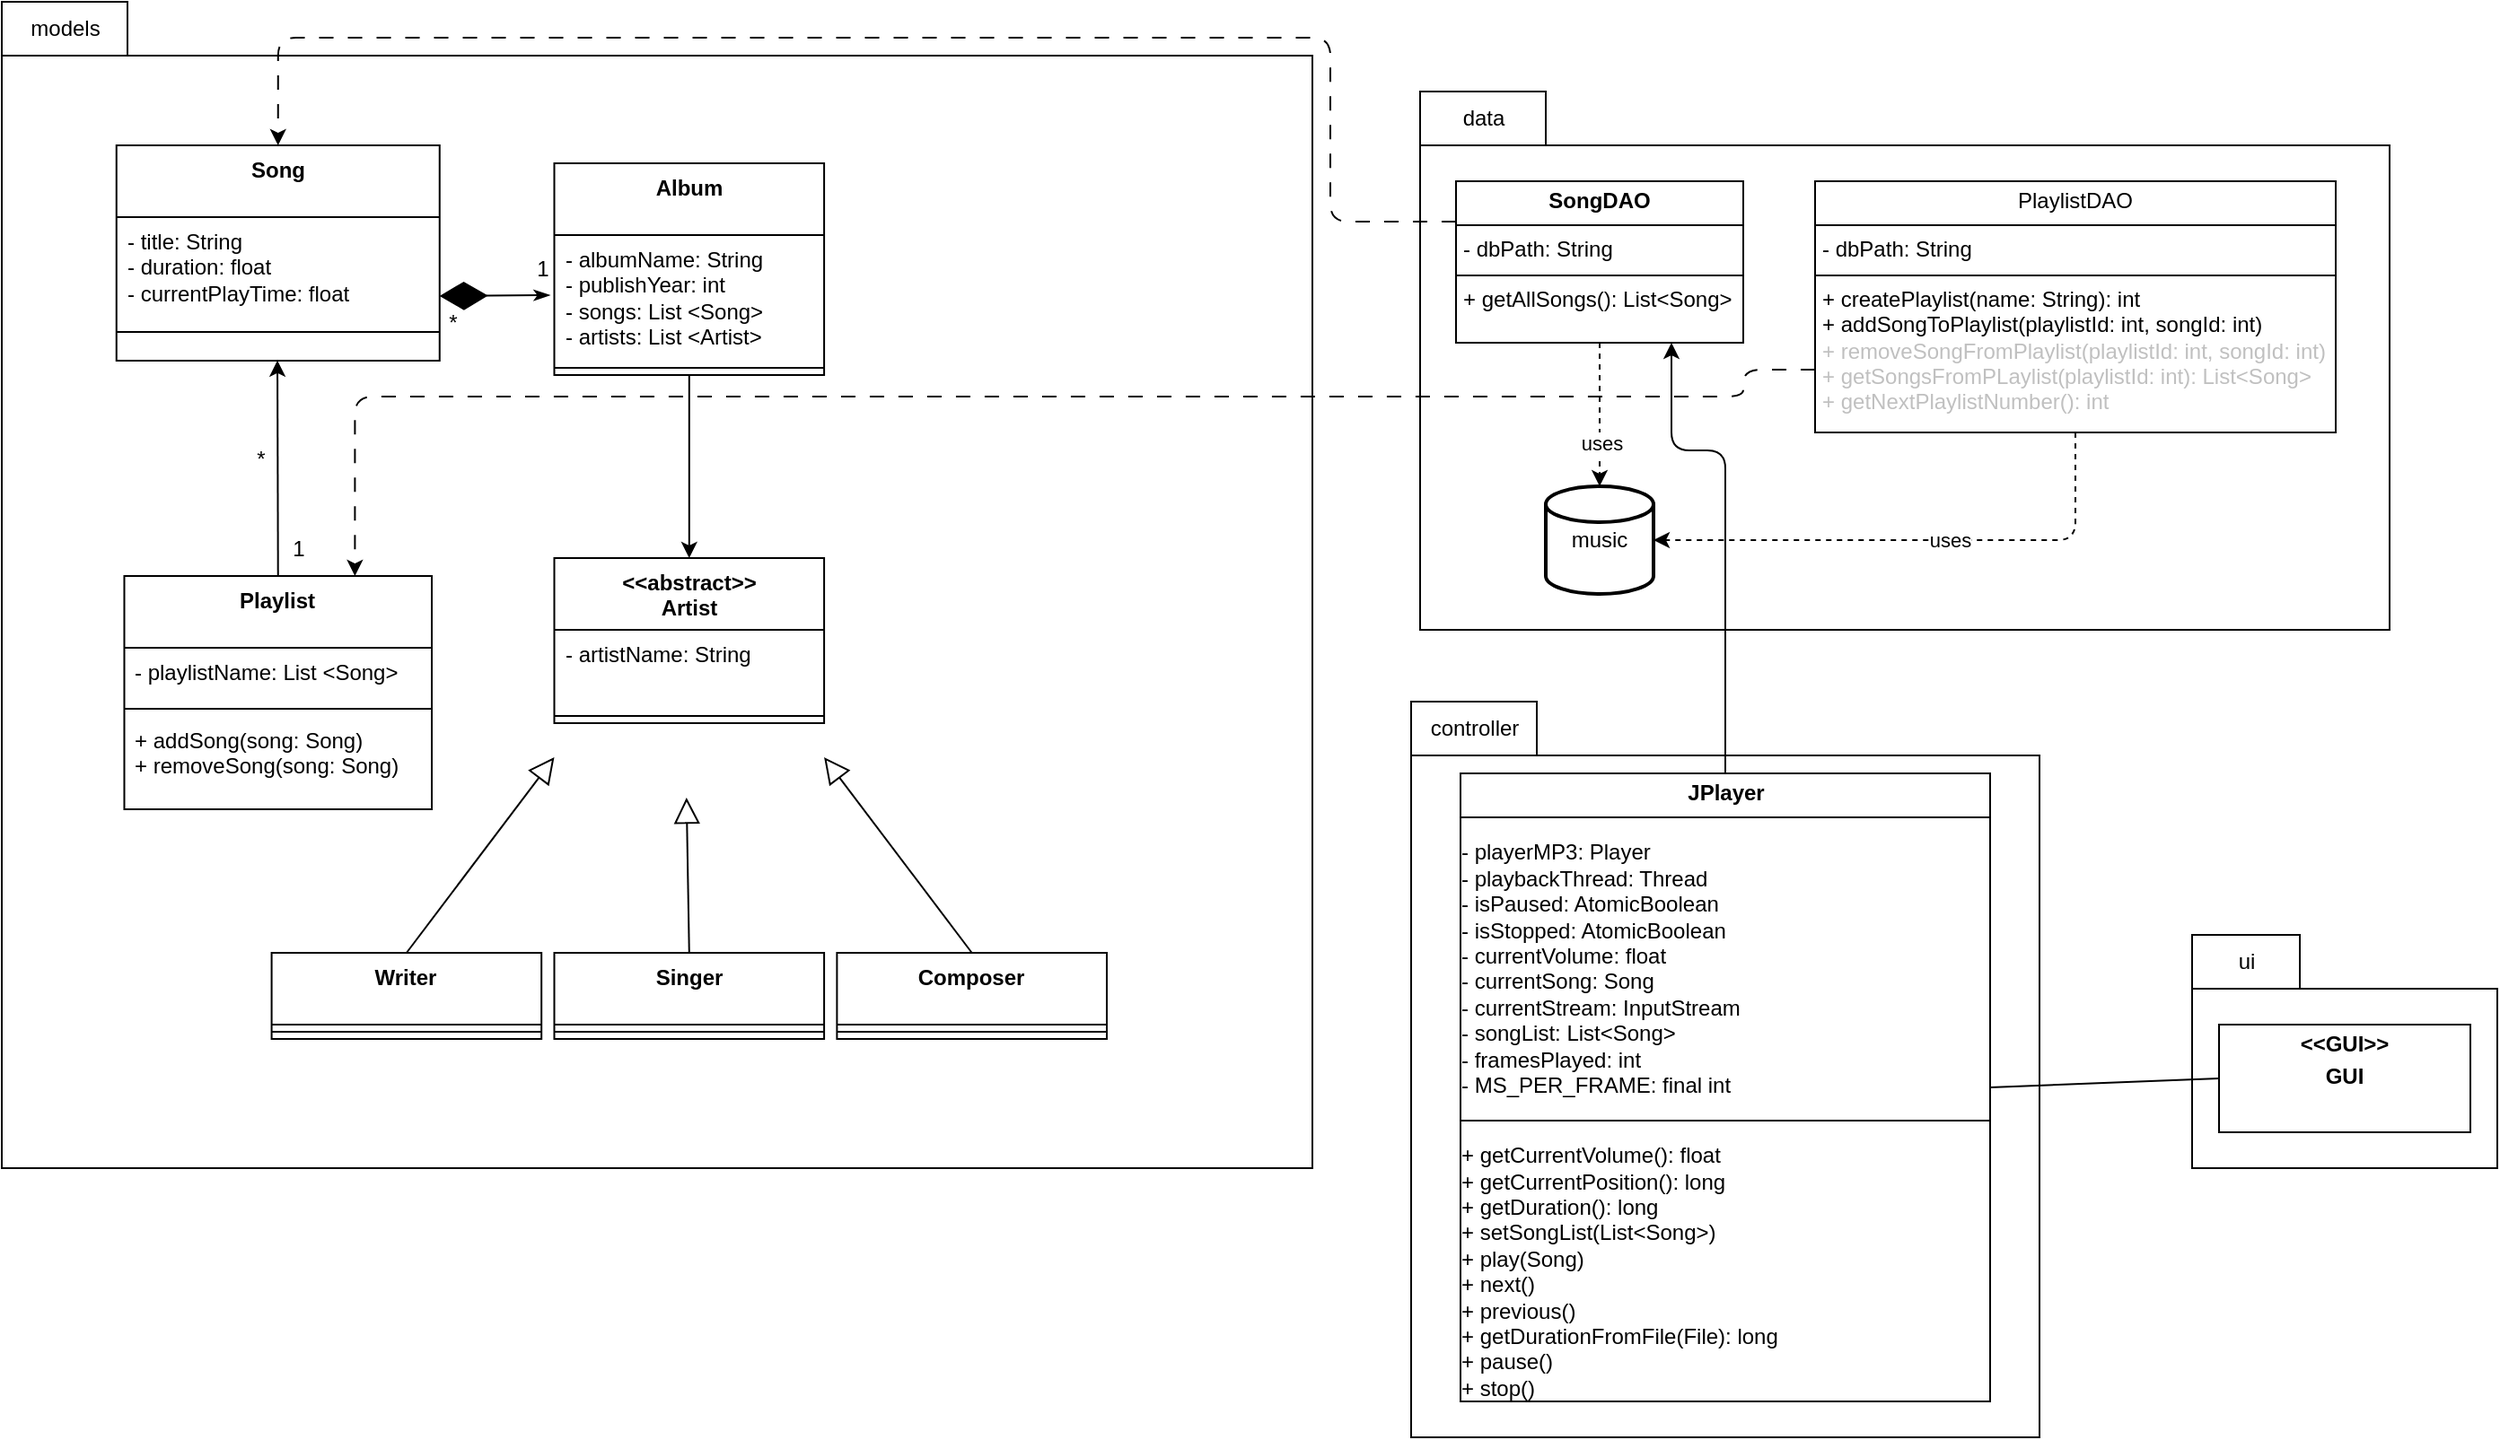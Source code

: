 <mxfile>
    <diagram id="-sP7Vog0kfrc2KqKxCqc" name="Page-1">
        <mxGraphModel dx="1760" dy="970" grid="1" gridSize="10" guides="1" tooltips="1" connect="1" arrows="1" fold="1" page="1" pageScale="1" pageWidth="850" pageHeight="1100" math="0" shadow="0">
            <root>
                <mxCell id="0"/>
                <mxCell id="1" parent="0"/>
                <mxCell id="9" value="" style="group" parent="1" vertex="1" connectable="0">
                    <mxGeometry x="60" y="40" width="730" height="650" as="geometry"/>
                </mxCell>
                <mxCell id="6" value="" style="shape=folder;fontStyle=1;spacingTop=10;tabWidth=70;tabHeight=30;tabPosition=left;html=1;whiteSpace=wrap;" parent="9" vertex="1">
                    <mxGeometry width="730" height="650" as="geometry"/>
                </mxCell>
                <mxCell id="8" value="models" style="text;html=1;align=center;verticalAlign=middle;resizable=0;points=[];autosize=1;strokeColor=none;fillColor=none;" parent="9" vertex="1">
                    <mxGeometry width="70" height="30" as="geometry"/>
                </mxCell>
                <mxCell id="17" value="&lt;div&gt;Song&lt;/div&gt;" style="swimlane;fontStyle=1;align=center;verticalAlign=top;childLayout=stackLayout;horizontal=1;startSize=40;horizontalStack=0;resizeParent=1;resizeParentMax=0;resizeLast=0;collapsible=1;marginBottom=0;whiteSpace=wrap;html=1;" parent="9" vertex="1">
                    <mxGeometry x="63.875" y="80" width="180" height="120" as="geometry">
                        <mxRectangle x="550" y="190" width="110" height="40" as="alternateBounds"/>
                    </mxGeometry>
                </mxCell>
                <mxCell id="18" value="- title: String&lt;div&gt;- duration: float&lt;br&gt;&lt;div&gt;- currentPlayTime: float&lt;br&gt;&lt;/div&gt;&lt;/div&gt;" style="text;strokeColor=none;fillColor=none;align=left;verticalAlign=top;spacingLeft=4;spacingRight=4;overflow=hidden;rotatable=0;points=[[0,0.5],[1,0.5]];portConstraint=eastwest;whiteSpace=wrap;html=1;" parent="17" vertex="1">
                    <mxGeometry y="40" width="180" height="60" as="geometry"/>
                </mxCell>
                <mxCell id="19" value="" style="line;strokeWidth=1;fillColor=none;align=left;verticalAlign=middle;spacingTop=-1;spacingLeft=3;spacingRight=3;rotatable=0;labelPosition=right;points=[];portConstraint=eastwest;strokeColor=inherit;" parent="17" vertex="1">
                    <mxGeometry y="100" width="180" height="8" as="geometry"/>
                </mxCell>
                <mxCell id="20" value="&lt;div&gt;&lt;br&gt;&lt;/div&gt;" style="text;strokeColor=none;fillColor=none;align=left;verticalAlign=top;spacingLeft=4;spacingRight=4;overflow=hidden;rotatable=0;points=[[0,0.5],[1,0.5]];portConstraint=eastwest;whiteSpace=wrap;html=1;" parent="17" vertex="1">
                    <mxGeometry y="108" width="180" height="12" as="geometry"/>
                </mxCell>
                <mxCell id="38" style="edgeStyle=none;html=1;exitX=0.5;exitY=1;exitDx=0;exitDy=0;entryX=0.5;entryY=0;entryDx=0;entryDy=0;" parent="9" source="10" target="2" edge="1">
                    <mxGeometry relative="1" as="geometry"/>
                </mxCell>
                <mxCell id="10" value="&lt;div&gt;Album&lt;/div&gt;" style="swimlane;fontStyle=1;align=center;verticalAlign=top;childLayout=stackLayout;horizontal=1;startSize=40;horizontalStack=0;resizeParent=1;resizeParentMax=0;resizeLast=0;collapsible=1;marginBottom=0;whiteSpace=wrap;html=1;" parent="9" vertex="1">
                    <mxGeometry x="307.745" y="90" width="150.294" height="118" as="geometry">
                        <mxRectangle x="550" y="190" width="110" height="40" as="alternateBounds"/>
                    </mxGeometry>
                </mxCell>
                <mxCell id="11" value="&lt;font style=&quot;color: light-dark(rgb(0, 0, 0), rgb(255, 255, 255));&quot;&gt;- albumName: String&lt;/font&gt;&lt;div&gt;&lt;font style=&quot;color: light-dark(rgb(0, 0, 0), rgb(255, 255, 255));&quot;&gt;- publishYear: int&lt;br&gt;&lt;/font&gt;&lt;div&gt;&lt;font style=&quot;color: light-dark(rgb(0, 0, 0), rgb(255, 255, 255));&quot;&gt;- songs: List &amp;lt;Song&amp;gt;&lt;/font&gt;&lt;/div&gt;&lt;div&gt;- artists: List &amp;lt;Artist&amp;gt;&lt;/div&gt;&lt;/div&gt;" style="text;strokeColor=none;fillColor=none;align=left;verticalAlign=top;spacingLeft=4;spacingRight=4;overflow=hidden;rotatable=0;points=[[0,0.5],[1,0.5]];portConstraint=eastwest;whiteSpace=wrap;html=1;" parent="10" vertex="1">
                    <mxGeometry y="40" width="150.294" height="70" as="geometry"/>
                </mxCell>
                <mxCell id="12" value="" style="line;strokeWidth=1;fillColor=none;align=left;verticalAlign=middle;spacingTop=-1;spacingLeft=3;spacingRight=3;rotatable=0;labelPosition=right;points=[];portConstraint=eastwest;strokeColor=inherit;" parent="10" vertex="1">
                    <mxGeometry y="110" width="150.294" height="8" as="geometry"/>
                </mxCell>
                <mxCell id="26" value="" style="endArrow=diamondThin;endFill=1;endSize=24;html=1;exitX=0.635;exitY=0.983;exitDx=0;exitDy=0;entryX=1.006;entryY=1.054;entryDx=0;entryDy=0;entryPerimeter=0;startArrow=classicThin;startFill=1;exitPerimeter=0;" parent="9" source="32" edge="1">
                    <mxGeometry width="160" relative="1" as="geometry">
                        <mxPoint x="306.665" y="124.68" as="sourcePoint"/>
                        <mxPoint x="243.875" y="164.0" as="targetPoint"/>
                    </mxGeometry>
                </mxCell>
                <mxCell id="32" value="1" style="text;html=1;align=center;verticalAlign=middle;resizable=0;points=[];autosize=1;strokeColor=none;fillColor=none;" parent="9" vertex="1">
                    <mxGeometry x="286.275" y="134" width="30" height="30" as="geometry"/>
                </mxCell>
                <mxCell id="33" value="*" style="text;html=1;align=center;verticalAlign=middle;resizable=0;points=[];autosize=1;strokeColor=none;fillColor=none;" parent="9" vertex="1">
                    <mxGeometry x="236.176" y="164" width="30" height="30" as="geometry"/>
                </mxCell>
                <mxCell id="22" value="&lt;div&gt;Playlist&lt;/div&gt;" style="swimlane;fontStyle=1;align=center;verticalAlign=top;childLayout=stackLayout;horizontal=1;startSize=40;horizontalStack=0;resizeParent=1;resizeParentMax=0;resizeLast=0;collapsible=1;marginBottom=0;whiteSpace=wrap;html=1;" parent="9" vertex="1">
                    <mxGeometry x="68.24" y="320" width="171.27" height="130" as="geometry">
                        <mxRectangle x="550" y="190" width="110" height="40" as="alternateBounds"/>
                    </mxGeometry>
                </mxCell>
                <mxCell id="23" value="- playlistName: List &amp;lt;Song&amp;gt;&lt;div&gt;&lt;br&gt;&lt;/div&gt;" style="text;strokeColor=none;fillColor=none;align=left;verticalAlign=top;spacingLeft=4;spacingRight=4;overflow=hidden;rotatable=0;points=[[0,0.5],[1,0.5]];portConstraint=eastwest;whiteSpace=wrap;html=1;" parent="22" vertex="1">
                    <mxGeometry y="40" width="171.27" height="30" as="geometry"/>
                </mxCell>
                <mxCell id="24" value="" style="line;strokeWidth=1;fillColor=none;align=left;verticalAlign=middle;spacingTop=-1;spacingLeft=3;spacingRight=3;rotatable=0;labelPosition=right;points=[];portConstraint=eastwest;strokeColor=inherit;" parent="22" vertex="1">
                    <mxGeometry y="70" width="171.27" height="8" as="geometry"/>
                </mxCell>
                <mxCell id="25" value="&lt;div&gt;+ addSong(song: Song)&lt;/div&gt;&lt;div&gt;+ removeSong(song: Song)&lt;/div&gt;" style="text;strokeColor=none;fillColor=none;align=left;verticalAlign=top;spacingLeft=4;spacingRight=4;overflow=hidden;rotatable=0;points=[[0,0.5],[1,0.5]];portConstraint=eastwest;whiteSpace=wrap;html=1;" parent="22" vertex="1">
                    <mxGeometry y="78" width="171.27" height="52" as="geometry"/>
                </mxCell>
                <mxCell id="34" style="edgeStyle=none;html=1;exitX=0.5;exitY=0;exitDx=0;exitDy=0;entryX=0.498;entryY=0.991;entryDx=0;entryDy=0;entryPerimeter=0;" parent="9" source="22" target="20" edge="1">
                    <mxGeometry relative="1" as="geometry"/>
                </mxCell>
                <mxCell id="35" value="1" style="text;html=1;align=center;verticalAlign=middle;resizable=0;points=[];autosize=1;strokeColor=none;fillColor=none;" parent="9" vertex="1">
                    <mxGeometry x="150.294" y="290" width="30" height="30" as="geometry"/>
                </mxCell>
                <mxCell id="36" value="*" style="text;html=1;align=center;verticalAlign=middle;resizable=0;points=[];autosize=1;strokeColor=none;fillColor=none;" parent="9" vertex="1">
                    <mxGeometry x="128.824" y="240" width="30" height="30" as="geometry"/>
                </mxCell>
                <mxCell id="2" value="&lt;div&gt;&amp;lt;&amp;lt;abstract&amp;gt;&amp;gt;&lt;/div&gt;Artist" style="swimlane;fontStyle=1;align=center;verticalAlign=top;childLayout=stackLayout;horizontal=1;startSize=40;horizontalStack=0;resizeParent=1;resizeParentMax=0;resizeLast=0;collapsible=1;marginBottom=0;whiteSpace=wrap;html=1;" parent="9" vertex="1">
                    <mxGeometry x="307.745" y="310" width="150.294" height="92" as="geometry">
                        <mxRectangle x="550" y="190" width="110" height="40" as="alternateBounds"/>
                    </mxGeometry>
                </mxCell>
                <mxCell id="3" value="- artistName: String" style="text;strokeColor=none;fillColor=none;align=left;verticalAlign=top;spacingLeft=4;spacingRight=4;overflow=hidden;rotatable=0;points=[[0,0.5],[1,0.5]];portConstraint=eastwest;whiteSpace=wrap;html=1;" parent="2" vertex="1">
                    <mxGeometry y="40" width="150.294" height="44" as="geometry"/>
                </mxCell>
                <mxCell id="4" value="" style="line;strokeWidth=1;fillColor=none;align=left;verticalAlign=middle;spacingTop=-1;spacingLeft=3;spacingRight=3;rotatable=0;labelPosition=right;points=[];portConstraint=eastwest;strokeColor=inherit;" parent="2" vertex="1">
                    <mxGeometry y="84" width="150.294" height="8" as="geometry"/>
                </mxCell>
                <mxCell id="41" value="&lt;div&gt;Composer&lt;/div&gt;" style="swimlane;fontStyle=1;align=center;verticalAlign=top;childLayout=stackLayout;horizontal=1;startSize=40;horizontalStack=0;resizeParent=1;resizeParentMax=0;resizeLast=0;collapsible=1;marginBottom=0;whiteSpace=wrap;html=1;" parent="9" vertex="1">
                    <mxGeometry x="465.196" y="530" width="150.294" height="48" as="geometry">
                        <mxRectangle x="550" y="190" width="110" height="40" as="alternateBounds"/>
                    </mxGeometry>
                </mxCell>
                <mxCell id="43" value="" style="line;strokeWidth=1;fillColor=none;align=left;verticalAlign=middle;spacingTop=-1;spacingLeft=3;spacingRight=3;rotatable=0;labelPosition=right;points=[];portConstraint=eastwest;strokeColor=inherit;" parent="41" vertex="1">
                    <mxGeometry y="40" width="150.294" height="8" as="geometry"/>
                </mxCell>
                <mxCell id="45" value="&lt;div&gt;Singer&lt;/div&gt;" style="swimlane;fontStyle=1;align=center;verticalAlign=top;childLayout=stackLayout;horizontal=1;startSize=40;horizontalStack=0;resizeParent=1;resizeParentMax=0;resizeLast=0;collapsible=1;marginBottom=0;whiteSpace=wrap;html=1;" parent="9" vertex="1">
                    <mxGeometry x="307.745" y="530" width="150.294" height="48" as="geometry">
                        <mxRectangle x="550" y="190" width="110" height="40" as="alternateBounds"/>
                    </mxGeometry>
                </mxCell>
                <mxCell id="47" value="" style="line;strokeWidth=1;fillColor=none;align=left;verticalAlign=middle;spacingTop=-1;spacingLeft=3;spacingRight=3;rotatable=0;labelPosition=right;points=[];portConstraint=eastwest;strokeColor=inherit;" parent="45" vertex="1">
                    <mxGeometry y="40" width="150.294" height="8" as="geometry"/>
                </mxCell>
                <mxCell id="49" value="&lt;div&gt;Writer&lt;/div&gt;" style="swimlane;fontStyle=1;align=center;verticalAlign=top;childLayout=stackLayout;horizontal=1;startSize=40;horizontalStack=0;resizeParent=1;resizeParentMax=0;resizeLast=0;collapsible=1;marginBottom=0;whiteSpace=wrap;html=1;" parent="9" vertex="1">
                    <mxGeometry x="150.294" y="530" width="150.294" height="48" as="geometry">
                        <mxRectangle x="550" y="190" width="110" height="40" as="alternateBounds"/>
                    </mxGeometry>
                </mxCell>
                <mxCell id="51" value="" style="line;strokeWidth=1;fillColor=none;align=left;verticalAlign=middle;spacingTop=-1;spacingLeft=3;spacingRight=3;rotatable=0;labelPosition=right;points=[];portConstraint=eastwest;strokeColor=inherit;" parent="49" vertex="1">
                    <mxGeometry y="40" width="150.294" height="8" as="geometry"/>
                </mxCell>
                <mxCell id="53" value="" style="endArrow=block;endFill=0;endSize=12;html=1;exitX=0.5;exitY=0;exitDx=0;exitDy=0;entryX=0.49;entryY=1.092;entryDx=0;entryDy=0;entryPerimeter=0;" parent="9" source="45" edge="1">
                    <mxGeometry width="160" relative="1" as="geometry">
                        <mxPoint x="314.902" y="620" as="sourcePoint"/>
                        <mxPoint x="381.389" y="443.496" as="targetPoint"/>
                    </mxGeometry>
                </mxCell>
                <mxCell id="57" value="" style="endArrow=block;endFill=0;endSize=12;html=1;exitX=0.5;exitY=0;exitDx=0;exitDy=0;entryX=0;entryY=0.5;entryDx=0;entryDy=0;" parent="9" source="49" edge="1">
                    <mxGeometry width="160" relative="1" as="geometry">
                        <mxPoint x="390.049" y="540" as="sourcePoint"/>
                        <mxPoint x="307.745" y="421" as="targetPoint"/>
                    </mxGeometry>
                </mxCell>
                <mxCell id="58" value="" style="endArrow=block;endFill=0;endSize=12;html=1;exitX=0.5;exitY=0;exitDx=0;exitDy=0;entryX=1;entryY=0.5;entryDx=0;entryDy=0;" parent="9" source="41" edge="1">
                    <mxGeometry width="160" relative="1" as="geometry">
                        <mxPoint x="318.48" y="590" as="sourcePoint"/>
                        <mxPoint x="458.039" y="421" as="targetPoint"/>
                    </mxGeometry>
                </mxCell>
                <mxCell id="59" value="" style="shape=folder;fontStyle=1;spacingTop=10;tabWidth=70;tabHeight=30;tabPosition=left;html=1;whiteSpace=wrap;" vertex="1" parent="1">
                    <mxGeometry x="850" y="90" width="540" height="300" as="geometry"/>
                </mxCell>
                <mxCell id="61" value="data" style="text;html=1;align=center;verticalAlign=middle;resizable=0;points=[];autosize=1;strokeColor=none;fillColor=none;" vertex="1" parent="1">
                    <mxGeometry x="860" y="90" width="50" height="30" as="geometry"/>
                </mxCell>
                <mxCell id="74" style="edgeStyle=orthogonalEdgeStyle;html=1;exitX=0;exitY=0.25;exitDx=0;exitDy=0;entryX=0.5;entryY=0;entryDx=0;entryDy=0;dashed=1;dashPattern=8 8;" edge="1" parent="1" source="63" target="17">
                    <mxGeometry relative="1" as="geometry">
                        <Array as="points">
                            <mxPoint x="800" y="163"/>
                            <mxPoint x="800" y="60"/>
                            <mxPoint x="214" y="60"/>
                        </Array>
                    </mxGeometry>
                </mxCell>
                <mxCell id="63" value="&lt;p style=&quot;margin:0px;margin-top:4px;text-align:center;&quot;&gt;&lt;b&gt;SongDAO&lt;/b&gt;&lt;/p&gt;&lt;hr size=&quot;1&quot; style=&quot;border-style:solid;&quot;&gt;&lt;p style=&quot;margin:0px;margin-left:4px;&quot;&gt;- dbPath: String&lt;/p&gt;&lt;hr size=&quot;1&quot; style=&quot;border-style:solid;&quot;&gt;&lt;p style=&quot;margin:0px;margin-left:4px;&quot;&gt;+ getAllSongs(): List&amp;lt;Song&amp;gt;&lt;/p&gt;" style="verticalAlign=top;align=left;overflow=fill;html=1;whiteSpace=wrap;" vertex="1" parent="1">
                    <mxGeometry x="870" y="140" width="160" height="90" as="geometry"/>
                </mxCell>
                <mxCell id="75" style="edgeStyle=orthogonalEdgeStyle;html=1;exitX=0;exitY=0.75;exitDx=0;exitDy=0;entryX=0.75;entryY=0;entryDx=0;entryDy=0;dashed=1;dashPattern=8 8;" edge="1" parent="1" source="64" target="22">
                    <mxGeometry relative="1" as="geometry">
                        <Array as="points">
                            <mxPoint x="1030" y="245"/>
                            <mxPoint x="1030" y="260"/>
                            <mxPoint x="257" y="260"/>
                        </Array>
                    </mxGeometry>
                </mxCell>
                <mxCell id="64" value="&lt;p style=&quot;margin:0px;margin-top:4px;text-align:center;&quot;&gt;PlaylistDAO&lt;/p&gt;&lt;hr size=&quot;1&quot; style=&quot;border-style:solid;&quot;&gt;&lt;p style=&quot;margin:0px;margin-left:4px;&quot;&gt;- dbPath: String&lt;/p&gt;&lt;hr size=&quot;1&quot; style=&quot;border-style:solid;&quot;&gt;&lt;p style=&quot;margin:0px;margin-left:4px;&quot;&gt;+ createPlaylist(name: String): int&lt;/p&gt;&lt;p style=&quot;margin:0px;margin-left:4px;&quot;&gt;+ addSongToPlaylist(playlistId: int, songId: int)&lt;/p&gt;&lt;p style=&quot;margin: 0px 0px 0px 4px;&quot;&gt;&lt;span style=&quot;color: rgb(192, 192, 192);&quot;&gt;+ removeSongFromPlaylist(playlistId: int, songId: int)&lt;/span&gt;&lt;/p&gt;&lt;p style=&quot;margin: 0px 0px 0px 4px;&quot;&gt;&lt;span style=&quot;color: rgb(192, 192, 192);&quot;&gt;+ getSongsFromPLaylist(playlistId: int): List&amp;lt;Song&amp;gt;&lt;/span&gt;&lt;/p&gt;&lt;p style=&quot;margin: 0px 0px 0px 4px;&quot;&gt;&lt;span style=&quot;color: rgb(192, 192, 192);&quot;&gt;+ getNextPlaylistNumber(): int&lt;/span&gt;&lt;/p&gt;" style="verticalAlign=top;align=left;overflow=fill;html=1;whiteSpace=wrap;" vertex="1" parent="1">
                    <mxGeometry x="1070" y="140" width="290" height="140" as="geometry"/>
                </mxCell>
                <mxCell id="65" value="music" style="strokeWidth=2;html=1;shape=mxgraph.flowchart.database;whiteSpace=wrap;" vertex="1" parent="1">
                    <mxGeometry x="920" y="310" width="60" height="60" as="geometry"/>
                </mxCell>
                <mxCell id="66" style="edgeStyle=none;html=1;entryX=0.5;entryY=0;entryDx=0;entryDy=0;entryPerimeter=0;dashed=1;" edge="1" parent="1" source="63" target="65">
                    <mxGeometry relative="1" as="geometry"/>
                </mxCell>
                <mxCell id="67" value="uses" style="edgeLabel;html=1;align=center;verticalAlign=middle;resizable=0;points=[];" vertex="1" connectable="0" parent="66">
                    <mxGeometry x="0.4" y="1" relative="1" as="geometry">
                        <mxPoint as="offset"/>
                    </mxGeometry>
                </mxCell>
                <mxCell id="72" style="edgeStyle=none;html=1;exitX=0.5;exitY=1;exitDx=0;exitDy=0;entryX=1;entryY=0.5;entryDx=0;entryDy=0;entryPerimeter=0;dashed=1;" edge="1" parent="1" source="64" target="65">
                    <mxGeometry relative="1" as="geometry">
                        <Array as="points">
                            <mxPoint x="1215" y="340"/>
                        </Array>
                    </mxGeometry>
                </mxCell>
                <mxCell id="73" value="uses" style="edgeLabel;html=1;align=center;verticalAlign=middle;resizable=0;points=[];" vertex="1" connectable="0" parent="72">
                    <mxGeometry x="-0.119" relative="1" as="geometry">
                        <mxPoint as="offset"/>
                    </mxGeometry>
                </mxCell>
                <mxCell id="78" value="" style="group" vertex="1" connectable="0" parent="1">
                    <mxGeometry x="845" y="430" width="350" height="410" as="geometry"/>
                </mxCell>
                <mxCell id="76" value="" style="shape=folder;fontStyle=1;spacingTop=10;tabWidth=70;tabHeight=30;tabPosition=left;html=1;whiteSpace=wrap;" vertex="1" parent="78">
                    <mxGeometry width="350" height="410" as="geometry"/>
                </mxCell>
                <mxCell id="77" value="controller" style="text;html=1;align=center;verticalAlign=middle;resizable=0;points=[];autosize=1;strokeColor=none;fillColor=none;" vertex="1" parent="78">
                    <mxGeometry width="70" height="30" as="geometry"/>
                </mxCell>
                <mxCell id="81" value="&lt;p style=&quot;margin:0px;margin-top:4px;text-align:center;&quot;&gt;&lt;b&gt;JPlayer&lt;/b&gt;&lt;/p&gt;&lt;hr size=&quot;1&quot; style=&quot;border-style:solid;&quot;&gt;&lt;pre&gt;&lt;font face=&quot;Helvetica&quot;&gt;- playerMP3: Player &lt;br/&gt;- playbackThread: Thread&lt;br/&gt;- isPaused: AtomicBoolean &lt;br/&gt;- isStopped: AtomicBoolean &lt;br/&gt;- currentVolume: float &lt;br/&gt;- currentSong: Song &lt;br/&gt;- currentStream: InputStream &lt;br/&gt;- songList: List&amp;lt;Song&amp;gt; &lt;br/&gt;- framesPlayed: int &lt;br/&gt;- MS_PER_FRAME: final int&lt;/font&gt; &lt;/pre&gt;&lt;hr size=&quot;1&quot; style=&quot;border-style:solid;&quot;&gt;&lt;pre&gt;&lt;font face=&quot;Helvetica&quot;&gt;+ getCurrentVolume(): &lt;/font&gt;&lt;font face=&quot;Helvetica&quot;&gt;float&lt;/font&gt; &lt;font face=&quot;Helvetica&quot;&gt;&lt;br&gt;&lt;/font&gt;&lt;font face=&quot;Helvetica&quot;&gt;+ getCurrentPosition(): long &lt;br&gt;+ getDuration(): long &lt;br&gt;+ setSongList(List&amp;lt;Song&amp;gt;)&lt;br&gt;+ play(Song)&lt;br&gt;+ next()&lt;br&gt;+ previous()&lt;br&gt;+ getDurationFromFile(File): long &lt;br&gt;+ pause()&lt;br&gt;+ stop()&lt;br&gt;+ setVolume(float)&lt;br&gt;+ volumeUp()&lt;br&gt;+ volumeDown()&lt;br&gt;+ repeat()&lt;br&gt;+ isPlaying(): boolean &lt;br&gt;+ isPaused(): boolean &lt;br&gt;+ getCurrentSong(): Song &lt;br&gt;+ getSongList(): List&amp;lt;Song&amp;gt; &lt;br&gt;- closeResources()&lt;/font&gt;&lt;/pre&gt;" style="verticalAlign=top;align=left;overflow=fill;html=1;whiteSpace=wrap;" vertex="1" parent="78">
                    <mxGeometry x="27.5" y="40" width="295" height="350" as="geometry"/>
                </mxCell>
                <mxCell id="82" style="edgeStyle=orthogonalEdgeStyle;html=1;exitX=0.5;exitY=0;exitDx=0;exitDy=0;entryX=0.75;entryY=1;entryDx=0;entryDy=0;" edge="1" parent="1" source="81" target="63">
                    <mxGeometry relative="1" as="geometry">
                        <Array as="points">
                            <mxPoint x="1020" y="290"/>
                            <mxPoint x="990" y="290"/>
                        </Array>
                    </mxGeometry>
                </mxCell>
                <mxCell id="88" value="" style="group" vertex="1" connectable="0" parent="1">
                    <mxGeometry x="1280" y="560" width="170" height="130" as="geometry"/>
                </mxCell>
                <mxCell id="83" value="" style="shape=folder;fontStyle=1;spacingTop=10;tabWidth=60;tabHeight=30;tabPosition=left;html=1;whiteSpace=wrap;" vertex="1" parent="88">
                    <mxGeometry width="170" height="130" as="geometry"/>
                </mxCell>
                <mxCell id="84" value="ui" style="text;html=1;align=center;verticalAlign=middle;resizable=0;points=[];autosize=1;strokeColor=none;fillColor=none;" vertex="1" parent="88">
                    <mxGeometry x="15" width="30" height="30" as="geometry"/>
                </mxCell>
                <mxCell id="85" value="&lt;p style=&quot;margin:0px;margin-top:4px;text-align:center;&quot;&gt;&lt;b&gt;&amp;lt;&amp;lt;GUI&amp;gt;&amp;gt;&lt;/b&gt;&lt;/p&gt;&lt;p style=&quot;margin:0px;margin-top:4px;text-align:center;&quot;&gt;&lt;b&gt;GUI&lt;/b&gt;&lt;/p&gt;" style="verticalAlign=top;align=left;overflow=fill;html=1;whiteSpace=wrap;" vertex="1" parent="88">
                    <mxGeometry x="15" y="50" width="140" height="60" as="geometry"/>
                </mxCell>
                <mxCell id="89" style="edgeStyle=none;html=1;exitX=0;exitY=0.5;exitDx=0;exitDy=0;entryX=1;entryY=0.5;entryDx=0;entryDy=0;endArrow=none;endFill=0;" edge="1" parent="1" source="85" target="81">
                    <mxGeometry relative="1" as="geometry"/>
                </mxCell>
            </root>
        </mxGraphModel>
    </diagram>
</mxfile>